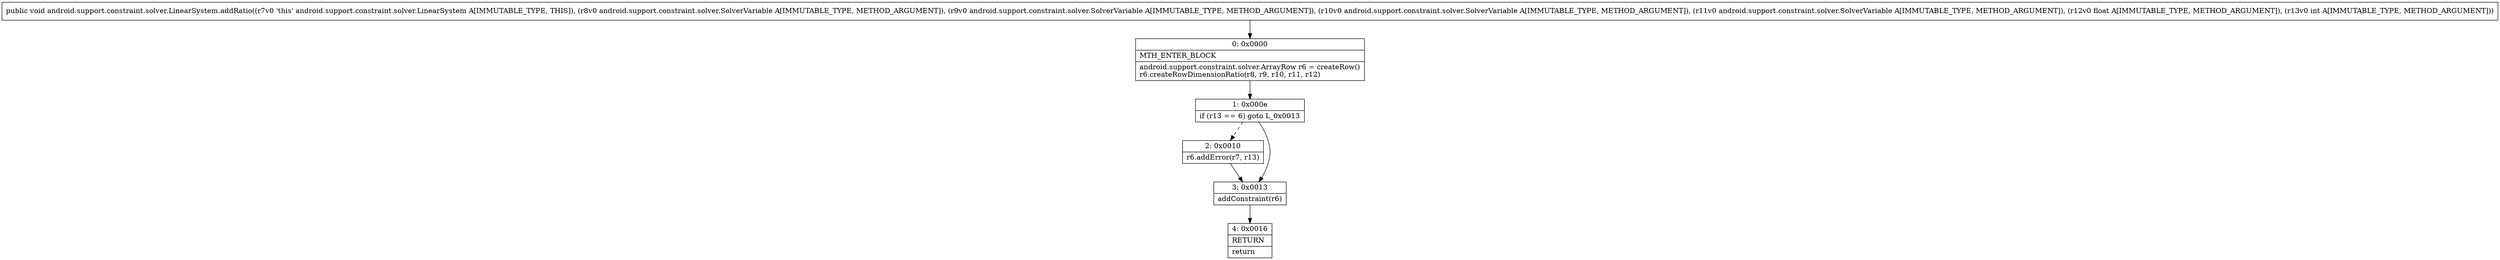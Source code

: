 digraph "CFG forandroid.support.constraint.solver.LinearSystem.addRatio(Landroid\/support\/constraint\/solver\/SolverVariable;Landroid\/support\/constraint\/solver\/SolverVariable;Landroid\/support\/constraint\/solver\/SolverVariable;Landroid\/support\/constraint\/solver\/SolverVariable;FI)V" {
Node_0 [shape=record,label="{0\:\ 0x0000|MTH_ENTER_BLOCK\l|android.support.constraint.solver.ArrayRow r6 = createRow()\lr6.createRowDimensionRatio(r8, r9, r10, r11, r12)\l}"];
Node_1 [shape=record,label="{1\:\ 0x000e|if (r13 == 6) goto L_0x0013\l}"];
Node_2 [shape=record,label="{2\:\ 0x0010|r6.addError(r7, r13)\l}"];
Node_3 [shape=record,label="{3\:\ 0x0013|addConstraint(r6)\l}"];
Node_4 [shape=record,label="{4\:\ 0x0016|RETURN\l|return\l}"];
MethodNode[shape=record,label="{public void android.support.constraint.solver.LinearSystem.addRatio((r7v0 'this' android.support.constraint.solver.LinearSystem A[IMMUTABLE_TYPE, THIS]), (r8v0 android.support.constraint.solver.SolverVariable A[IMMUTABLE_TYPE, METHOD_ARGUMENT]), (r9v0 android.support.constraint.solver.SolverVariable A[IMMUTABLE_TYPE, METHOD_ARGUMENT]), (r10v0 android.support.constraint.solver.SolverVariable A[IMMUTABLE_TYPE, METHOD_ARGUMENT]), (r11v0 android.support.constraint.solver.SolverVariable A[IMMUTABLE_TYPE, METHOD_ARGUMENT]), (r12v0 float A[IMMUTABLE_TYPE, METHOD_ARGUMENT]), (r13v0 int A[IMMUTABLE_TYPE, METHOD_ARGUMENT])) }"];
MethodNode -> Node_0;
Node_0 -> Node_1;
Node_1 -> Node_2[style=dashed];
Node_1 -> Node_3;
Node_2 -> Node_3;
Node_3 -> Node_4;
}

